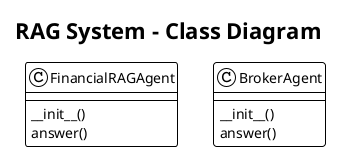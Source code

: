 
@startuml RAG_System_Class_Diagram
!theme plain
title RAG System - Class Diagram

class "FinancialRAGAgent" {
  __init__()
  answer()
}

class "BrokerAgent" {
  __init__()
  answer()
}


@enduml